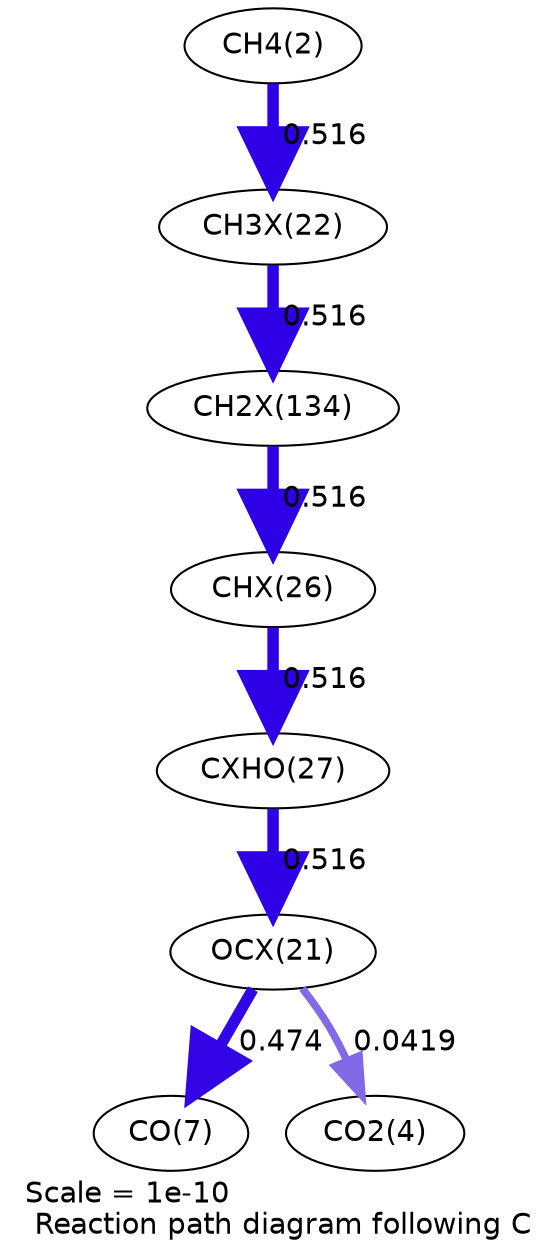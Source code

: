 digraph reaction_paths {
center=1;
s4 -> s25[fontname="Helvetica", penwidth=5.5, arrowsize=2.75, color="0.7, 1.02, 0.9"
, label=" 0.516"];
s25 -> s36[fontname="Helvetica", penwidth=5.5, arrowsize=2.75, color="0.7, 1.02, 0.9"
, label=" 0.516"];
s36 -> s28[fontname="Helvetica", penwidth=5.5, arrowsize=2.75, color="0.7, 1.02, 0.9"
, label=" 0.516"];
s28 -> s29[fontname="Helvetica", penwidth=5.5, arrowsize=2.75, color="0.7, 1.02, 0.9"
, label=" 0.516"];
s29 -> s24[fontname="Helvetica", penwidth=5.5, arrowsize=2.75, color="0.7, 1.02, 0.9"
, label=" 0.516"];
s24 -> s9[fontname="Helvetica", penwidth=5.44, arrowsize=2.72, color="0.7, 0.974, 0.9"
, label=" 0.474"];
s24 -> s6[fontname="Helvetica", penwidth=3.6, arrowsize=1.8, color="0.7, 0.542, 0.9"
, label=" 0.0419"];
s4 [ fontname="Helvetica", label="CH4(2)"];
s6 [ fontname="Helvetica", label="CO2(4)"];
s9 [ fontname="Helvetica", label="CO(7)"];
s24 [ fontname="Helvetica", label="OCX(21)"];
s25 [ fontname="Helvetica", label="CH3X(22)"];
s28 [ fontname="Helvetica", label="CHX(26)"];
s29 [ fontname="Helvetica", label="CXHO(27)"];
s36 [ fontname="Helvetica", label="CH2X(134)"];
 label = "Scale = 1e-10\l Reaction path diagram following C";
 fontname = "Helvetica";
}
